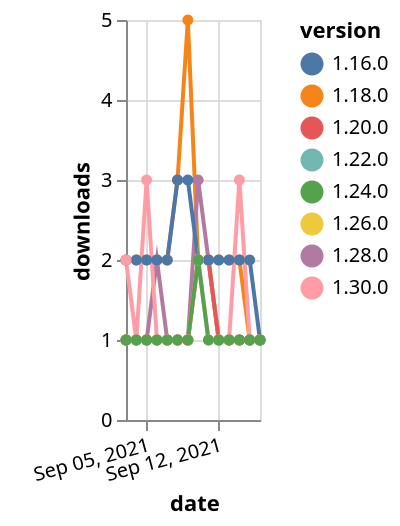 {"$schema": "https://vega.github.io/schema/vega-lite/v5.json", "description": "A simple bar chart with embedded data.", "data": {"values": [{"date": "2021-09-03", "total": 2500, "delta": 2, "version": "1.18.0"}, {"date": "2021-09-04", "total": 2502, "delta": 2, "version": "1.18.0"}, {"date": "2021-09-05", "total": 2504, "delta": 2, "version": "1.18.0"}, {"date": "2021-09-06", "total": 2506, "delta": 2, "version": "1.18.0"}, {"date": "2021-09-07", "total": 2508, "delta": 2, "version": "1.18.0"}, {"date": "2021-09-08", "total": 2511, "delta": 3, "version": "1.18.0"}, {"date": "2021-09-09", "total": 2516, "delta": 5, "version": "1.18.0"}, {"date": "2021-09-10", "total": 2518, "delta": 2, "version": "1.18.0"}, {"date": "2021-09-11", "total": 2520, "delta": 2, "version": "1.18.0"}, {"date": "2021-09-12", "total": 2522, "delta": 2, "version": "1.18.0"}, {"date": "2021-09-13", "total": 2524, "delta": 2, "version": "1.18.0"}, {"date": "2021-09-14", "total": 2526, "delta": 2, "version": "1.18.0"}, {"date": "2021-09-15", "total": 2527, "delta": 1, "version": "1.18.0"}, {"date": "2021-09-16", "total": 2528, "delta": 1, "version": "1.18.0"}, {"date": "2021-09-03", "total": 212, "delta": 1, "version": "1.22.0"}, {"date": "2021-09-04", "total": 213, "delta": 1, "version": "1.22.0"}, {"date": "2021-09-05", "total": 214, "delta": 1, "version": "1.22.0"}, {"date": "2021-09-06", "total": 215, "delta": 1, "version": "1.22.0"}, {"date": "2021-09-07", "total": 216, "delta": 1, "version": "1.22.0"}, {"date": "2021-09-08", "total": 217, "delta": 1, "version": "1.22.0"}, {"date": "2021-09-09", "total": 218, "delta": 1, "version": "1.22.0"}, {"date": "2021-09-10", "total": 220, "delta": 2, "version": "1.22.0"}, {"date": "2021-09-11", "total": 222, "delta": 2, "version": "1.22.0"}, {"date": "2021-09-12", "total": 223, "delta": 1, "version": "1.22.0"}, {"date": "2021-09-13", "total": 224, "delta": 1, "version": "1.22.0"}, {"date": "2021-09-14", "total": 225, "delta": 1, "version": "1.22.0"}, {"date": "2021-09-15", "total": 226, "delta": 1, "version": "1.22.0"}, {"date": "2021-09-16", "total": 227, "delta": 1, "version": "1.22.0"}, {"date": "2021-09-03", "total": 201, "delta": 1, "version": "1.28.0"}, {"date": "2021-09-04", "total": 202, "delta": 1, "version": "1.28.0"}, {"date": "2021-09-05", "total": 203, "delta": 1, "version": "1.28.0"}, {"date": "2021-09-06", "total": 205, "delta": 2, "version": "1.28.0"}, {"date": "2021-09-07", "total": 206, "delta": 1, "version": "1.28.0"}, {"date": "2021-09-08", "total": 207, "delta": 1, "version": "1.28.0"}, {"date": "2021-09-09", "total": 208, "delta": 1, "version": "1.28.0"}, {"date": "2021-09-10", "total": 211, "delta": 3, "version": "1.28.0"}, {"date": "2021-09-11", "total": 213, "delta": 2, "version": "1.28.0"}, {"date": "2021-09-12", "total": 214, "delta": 1, "version": "1.28.0"}, {"date": "2021-09-13", "total": 215, "delta": 1, "version": "1.28.0"}, {"date": "2021-09-14", "total": 216, "delta": 1, "version": "1.28.0"}, {"date": "2021-09-15", "total": 217, "delta": 1, "version": "1.28.0"}, {"date": "2021-09-16", "total": 218, "delta": 1, "version": "1.28.0"}, {"date": "2021-09-03", "total": 172, "delta": 1, "version": "1.26.0"}, {"date": "2021-09-04", "total": 173, "delta": 1, "version": "1.26.0"}, {"date": "2021-09-05", "total": 174, "delta": 1, "version": "1.26.0"}, {"date": "2021-09-06", "total": 175, "delta": 1, "version": "1.26.0"}, {"date": "2021-09-07", "total": 176, "delta": 1, "version": "1.26.0"}, {"date": "2021-09-08", "total": 177, "delta": 1, "version": "1.26.0"}, {"date": "2021-09-09", "total": 178, "delta": 1, "version": "1.26.0"}, {"date": "2021-09-10", "total": 180, "delta": 2, "version": "1.26.0"}, {"date": "2021-09-11", "total": 182, "delta": 2, "version": "1.26.0"}, {"date": "2021-09-12", "total": 183, "delta": 1, "version": "1.26.0"}, {"date": "2021-09-13", "total": 184, "delta": 1, "version": "1.26.0"}, {"date": "2021-09-14", "total": 185, "delta": 1, "version": "1.26.0"}, {"date": "2021-09-15", "total": 186, "delta": 1, "version": "1.26.0"}, {"date": "2021-09-16", "total": 187, "delta": 1, "version": "1.26.0"}, {"date": "2021-09-03", "total": 251, "delta": 1, "version": "1.20.0"}, {"date": "2021-09-04", "total": 252, "delta": 1, "version": "1.20.0"}, {"date": "2021-09-05", "total": 253, "delta": 1, "version": "1.20.0"}, {"date": "2021-09-06", "total": 254, "delta": 1, "version": "1.20.0"}, {"date": "2021-09-07", "total": 255, "delta": 1, "version": "1.20.0"}, {"date": "2021-09-08", "total": 256, "delta": 1, "version": "1.20.0"}, {"date": "2021-09-09", "total": 257, "delta": 1, "version": "1.20.0"}, {"date": "2021-09-10", "total": 259, "delta": 2, "version": "1.20.0"}, {"date": "2021-09-11", "total": 261, "delta": 2, "version": "1.20.0"}, {"date": "2021-09-12", "total": 262, "delta": 1, "version": "1.20.0"}, {"date": "2021-09-13", "total": 263, "delta": 1, "version": "1.20.0"}, {"date": "2021-09-14", "total": 264, "delta": 1, "version": "1.20.0"}, {"date": "2021-09-15", "total": 265, "delta": 1, "version": "1.20.0"}, {"date": "2021-09-16", "total": 266, "delta": 1, "version": "1.20.0"}, {"date": "2021-09-03", "total": 2363, "delta": 2, "version": "1.16.0"}, {"date": "2021-09-04", "total": 2365, "delta": 2, "version": "1.16.0"}, {"date": "2021-09-05", "total": 2367, "delta": 2, "version": "1.16.0"}, {"date": "2021-09-06", "total": 2369, "delta": 2, "version": "1.16.0"}, {"date": "2021-09-07", "total": 2371, "delta": 2, "version": "1.16.0"}, {"date": "2021-09-08", "total": 2374, "delta": 3, "version": "1.16.0"}, {"date": "2021-09-09", "total": 2377, "delta": 3, "version": "1.16.0"}, {"date": "2021-09-10", "total": 2379, "delta": 2, "version": "1.16.0"}, {"date": "2021-09-11", "total": 2381, "delta": 2, "version": "1.16.0"}, {"date": "2021-09-12", "total": 2383, "delta": 2, "version": "1.16.0"}, {"date": "2021-09-13", "total": 2385, "delta": 2, "version": "1.16.0"}, {"date": "2021-09-14", "total": 2387, "delta": 2, "version": "1.16.0"}, {"date": "2021-09-15", "total": 2389, "delta": 2, "version": "1.16.0"}, {"date": "2021-09-16", "total": 2390, "delta": 1, "version": "1.16.0"}, {"date": "2021-09-03", "total": 125, "delta": 2, "version": "1.30.0"}, {"date": "2021-09-04", "total": 126, "delta": 1, "version": "1.30.0"}, {"date": "2021-09-05", "total": 129, "delta": 3, "version": "1.30.0"}, {"date": "2021-09-06", "total": 130, "delta": 1, "version": "1.30.0"}, {"date": "2021-09-07", "total": 131, "delta": 1, "version": "1.30.0"}, {"date": "2021-09-08", "total": 132, "delta": 1, "version": "1.30.0"}, {"date": "2021-09-09", "total": 133, "delta": 1, "version": "1.30.0"}, {"date": "2021-09-10", "total": 135, "delta": 2, "version": "1.30.0"}, {"date": "2021-09-11", "total": 136, "delta": 1, "version": "1.30.0"}, {"date": "2021-09-12", "total": 137, "delta": 1, "version": "1.30.0"}, {"date": "2021-09-13", "total": 138, "delta": 1, "version": "1.30.0"}, {"date": "2021-09-14", "total": 141, "delta": 3, "version": "1.30.0"}, {"date": "2021-09-15", "total": 142, "delta": 1, "version": "1.30.0"}, {"date": "2021-09-16", "total": 143, "delta": 1, "version": "1.30.0"}, {"date": "2021-09-03", "total": 193, "delta": 1, "version": "1.24.0"}, {"date": "2021-09-04", "total": 194, "delta": 1, "version": "1.24.0"}, {"date": "2021-09-05", "total": 195, "delta": 1, "version": "1.24.0"}, {"date": "2021-09-06", "total": 196, "delta": 1, "version": "1.24.0"}, {"date": "2021-09-07", "total": 197, "delta": 1, "version": "1.24.0"}, {"date": "2021-09-08", "total": 198, "delta": 1, "version": "1.24.0"}, {"date": "2021-09-09", "total": 199, "delta": 1, "version": "1.24.0"}, {"date": "2021-09-10", "total": 201, "delta": 2, "version": "1.24.0"}, {"date": "2021-09-11", "total": 202, "delta": 1, "version": "1.24.0"}, {"date": "2021-09-12", "total": 203, "delta": 1, "version": "1.24.0"}, {"date": "2021-09-13", "total": 204, "delta": 1, "version": "1.24.0"}, {"date": "2021-09-14", "total": 205, "delta": 1, "version": "1.24.0"}, {"date": "2021-09-15", "total": 206, "delta": 1, "version": "1.24.0"}, {"date": "2021-09-16", "total": 207, "delta": 1, "version": "1.24.0"}]}, "width": "container", "mark": {"type": "line", "point": {"filled": true}}, "encoding": {"x": {"field": "date", "type": "temporal", "timeUnit": "yearmonthdate", "title": "date", "axis": {"labelAngle": -15}}, "y": {"field": "delta", "type": "quantitative", "title": "downloads"}, "color": {"field": "version", "type": "nominal"}, "tooltip": {"field": "delta"}}}